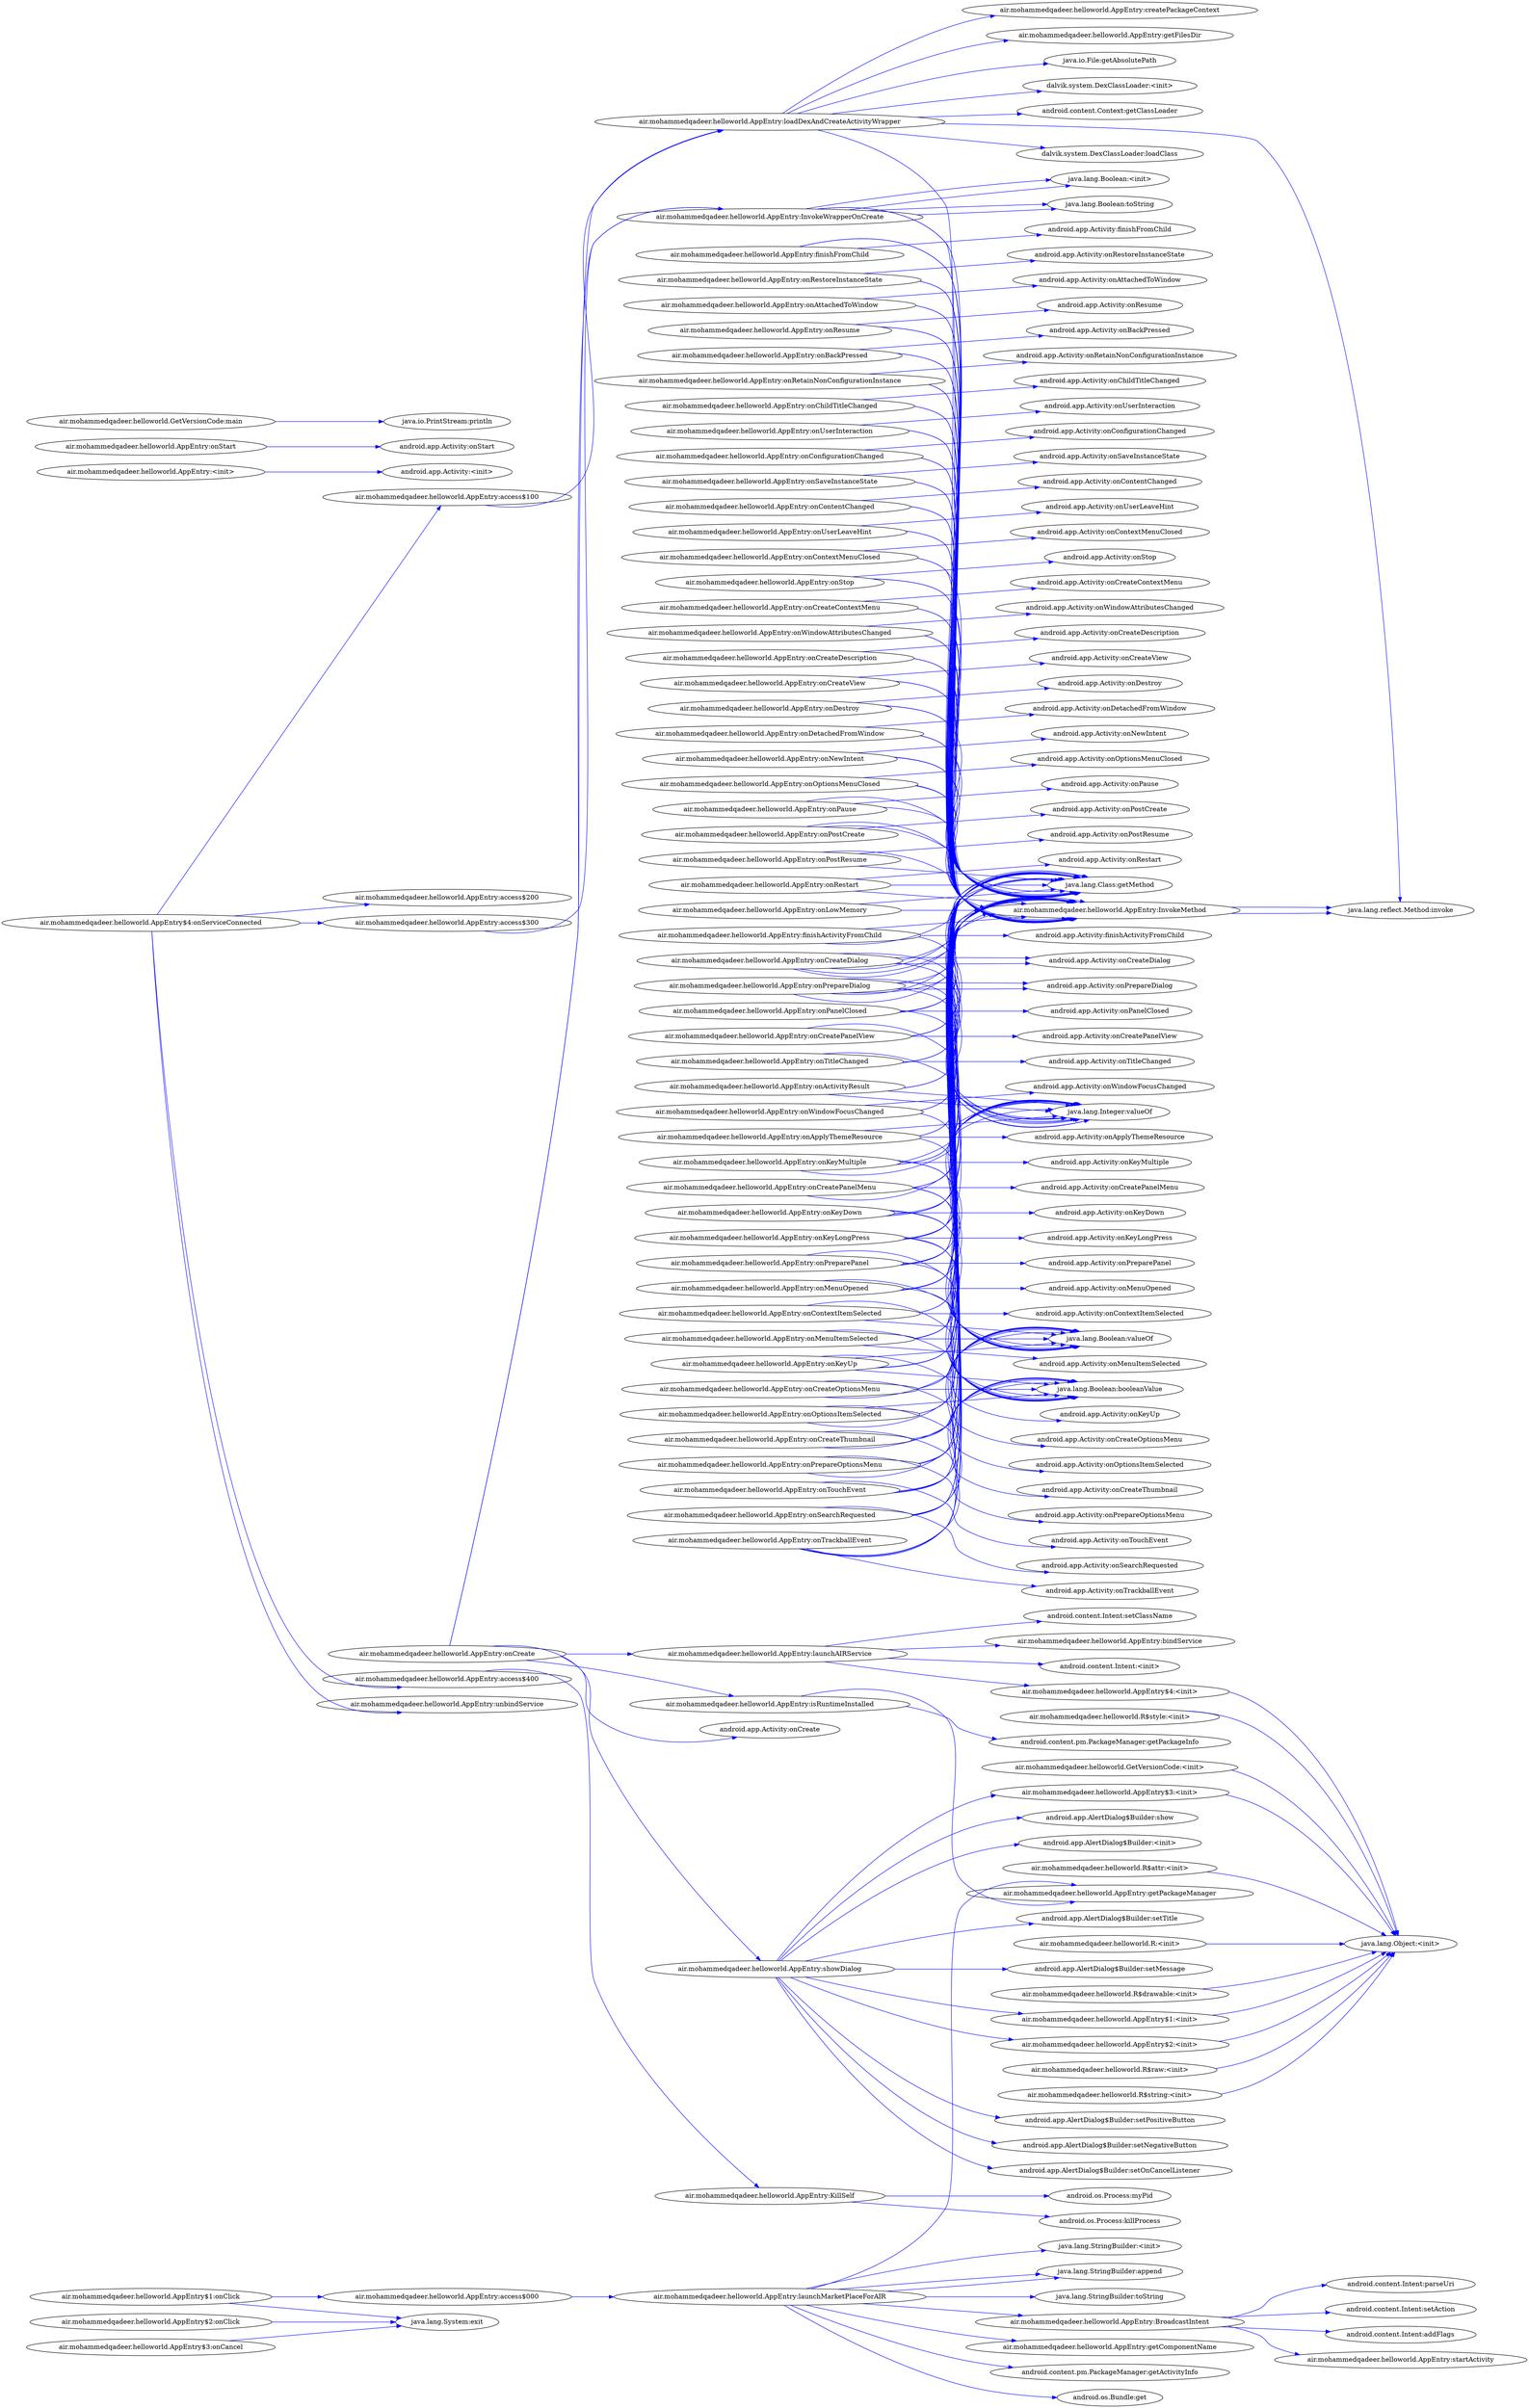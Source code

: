 digraph G {
edge [color=blue];rankdir=LR;
<air.mohammedqadeer.helloworld.AppEntry$1:<init>> -> <java.lang.Object:<init>>; 
<air.mohammedqadeer.helloworld.AppEntry$1:onClick> -> <air.mohammedqadeer.helloworld.AppEntry:access$000>; 
<air.mohammedqadeer.helloworld.AppEntry$1:onClick> -> <java.lang.System:exit>; 
<air.mohammedqadeer.helloworld.AppEntry$2:<init>> -> <java.lang.Object:<init>>; 
<air.mohammedqadeer.helloworld.AppEntry$2:onClick> -> <java.lang.System:exit>; 
<air.mohammedqadeer.helloworld.AppEntry$3:<init>> -> <java.lang.Object:<init>>; 
<air.mohammedqadeer.helloworld.AppEntry$3:onCancel> -> <java.lang.System:exit>; 
<air.mohammedqadeer.helloworld.AppEntry$4:<init>> -> <java.lang.Object:<init>>; 
<air.mohammedqadeer.helloworld.AppEntry$4:onServiceConnected> -> <air.mohammedqadeer.helloworld.AppEntry:unbindService>; 
<air.mohammedqadeer.helloworld.AppEntry$4:onServiceConnected> -> <air.mohammedqadeer.helloworld.AppEntry:access$100>; 
<air.mohammedqadeer.helloworld.AppEntry$4:onServiceConnected> -> <air.mohammedqadeer.helloworld.AppEntry:access$200>; 
<air.mohammedqadeer.helloworld.AppEntry$4:onServiceConnected> -> <air.mohammedqadeer.helloworld.AppEntry:access$300>; 
<air.mohammedqadeer.helloworld.AppEntry$4:onServiceConnected> -> <air.mohammedqadeer.helloworld.AppEntry:access$400>; 
<air.mohammedqadeer.helloworld.AppEntry:<init>> -> <android.app.Activity:<init>>; 
<air.mohammedqadeer.helloworld.AppEntry:InvokeMethod> -> <java.lang.reflect.Method:invoke>; 
<air.mohammedqadeer.helloworld.AppEntry:InvokeMethod> -> <java.lang.reflect.Method:invoke>; 
<air.mohammedqadeer.helloworld.AppEntry:InvokeWrapperOnCreate> -> <java.lang.Class:getMethod>; 
<air.mohammedqadeer.helloworld.AppEntry:InvokeWrapperOnCreate> -> <java.lang.Boolean:<init>>; 
<air.mohammedqadeer.helloworld.AppEntry:InvokeWrapperOnCreate> -> <java.lang.Boolean:<init>>; 
<air.mohammedqadeer.helloworld.AppEntry:InvokeWrapperOnCreate> -> <java.lang.Boolean:toString>; 
<air.mohammedqadeer.helloworld.AppEntry:InvokeWrapperOnCreate> -> <java.lang.Boolean:toString>; 
<air.mohammedqadeer.helloworld.AppEntry:InvokeWrapperOnCreate> -> <air.mohammedqadeer.helloworld.AppEntry:InvokeMethod>; 
<air.mohammedqadeer.helloworld.AppEntry:KillSelf> -> <android.os.Process:myPid>; 
<air.mohammedqadeer.helloworld.AppEntry:KillSelf> -> <android.os.Process:killProcess>; 
<air.mohammedqadeer.helloworld.AppEntry:access$000> -> <air.mohammedqadeer.helloworld.AppEntry:launchMarketPlaceForAIR>; 
<air.mohammedqadeer.helloworld.AppEntry:access$100> -> <air.mohammedqadeer.helloworld.AppEntry:loadDexAndCreateActivityWrapper>; 
<air.mohammedqadeer.helloworld.AppEntry:access$300> -> <air.mohammedqadeer.helloworld.AppEntry:InvokeWrapperOnCreate>; 
<air.mohammedqadeer.helloworld.AppEntry:access$400> -> <air.mohammedqadeer.helloworld.AppEntry:KillSelf>; 
<air.mohammedqadeer.helloworld.AppEntry:launchAIRService> -> <android.content.Intent:<init>>; 
<air.mohammedqadeer.helloworld.AppEntry:launchAIRService> -> <android.content.Intent:setClassName>; 
<air.mohammedqadeer.helloworld.AppEntry:launchAIRService> -> <air.mohammedqadeer.helloworld.AppEntry$4:<init>>; 
<air.mohammedqadeer.helloworld.AppEntry:launchAIRService> -> <air.mohammedqadeer.helloworld.AppEntry:bindService>; 
<air.mohammedqadeer.helloworld.AppEntry:launchMarketPlaceForAIR> -> <air.mohammedqadeer.helloworld.AppEntry:getPackageManager>; 
<air.mohammedqadeer.helloworld.AppEntry:launchMarketPlaceForAIR> -> <air.mohammedqadeer.helloworld.AppEntry:getComponentName>; 
<air.mohammedqadeer.helloworld.AppEntry:launchMarketPlaceForAIR> -> <android.content.pm.PackageManager:getActivityInfo>; 
<air.mohammedqadeer.helloworld.AppEntry:launchMarketPlaceForAIR> -> <android.os.Bundle:get>; 
<air.mohammedqadeer.helloworld.AppEntry:launchMarketPlaceForAIR> -> <java.lang.StringBuilder:<init>>; 
<air.mohammedqadeer.helloworld.AppEntry:launchMarketPlaceForAIR> -> <java.lang.StringBuilder:append>; 
<air.mohammedqadeer.helloworld.AppEntry:launchMarketPlaceForAIR> -> <java.lang.StringBuilder:append>; 
<air.mohammedqadeer.helloworld.AppEntry:launchMarketPlaceForAIR> -> <java.lang.StringBuilder:toString>; 
<air.mohammedqadeer.helloworld.AppEntry:launchMarketPlaceForAIR> -> <air.mohammedqadeer.helloworld.AppEntry:BroadcastIntent>; 
<air.mohammedqadeer.helloworld.AppEntry:loadDexAndCreateActivityWrapper> -> <air.mohammedqadeer.helloworld.AppEntry:createPackageContext>; 
<air.mohammedqadeer.helloworld.AppEntry:loadDexAndCreateActivityWrapper> -> <air.mohammedqadeer.helloworld.AppEntry:getFilesDir>; 
<air.mohammedqadeer.helloworld.AppEntry:loadDexAndCreateActivityWrapper> -> <java.io.File:getAbsolutePath>; 
<air.mohammedqadeer.helloworld.AppEntry:loadDexAndCreateActivityWrapper> -> <android.content.Context:getClassLoader>; 
<air.mohammedqadeer.helloworld.AppEntry:loadDexAndCreateActivityWrapper> -> <dalvik.system.DexClassLoader:<init>>; 
<air.mohammedqadeer.helloworld.AppEntry:loadDexAndCreateActivityWrapper> -> <dalvik.system.DexClassLoader:loadClass>; 
<air.mohammedqadeer.helloworld.AppEntry:loadDexAndCreateActivityWrapper> -> <java.lang.Class:getMethod>; 
<air.mohammedqadeer.helloworld.AppEntry:loadDexAndCreateActivityWrapper> -> <java.lang.reflect.Method:invoke>; 
<air.mohammedqadeer.helloworld.AppEntry:BroadcastIntent> -> <android.content.Intent:parseUri>; 
<air.mohammedqadeer.helloworld.AppEntry:BroadcastIntent> -> <android.content.Intent:setAction>; 
<air.mohammedqadeer.helloworld.AppEntry:BroadcastIntent> -> <android.content.Intent:addFlags>; 
<air.mohammedqadeer.helloworld.AppEntry:BroadcastIntent> -> <air.mohammedqadeer.helloworld.AppEntry:startActivity>; 
<air.mohammedqadeer.helloworld.AppEntry:finishActivityFromChild> -> <android.app.Activity:finishActivityFromChild>; 
<air.mohammedqadeer.helloworld.AppEntry:finishActivityFromChild> -> <java.lang.Class:getMethod>; 
<air.mohammedqadeer.helloworld.AppEntry:finishActivityFromChild> -> <java.lang.Integer:valueOf>; 
<air.mohammedqadeer.helloworld.AppEntry:finishActivityFromChild> -> <air.mohammedqadeer.helloworld.AppEntry:InvokeMethod>; 
<air.mohammedqadeer.helloworld.AppEntry:finishFromChild> -> <android.app.Activity:finishFromChild>; 
<air.mohammedqadeer.helloworld.AppEntry:finishFromChild> -> <java.lang.Class:getMethod>; 
<air.mohammedqadeer.helloworld.AppEntry:finishFromChild> -> <air.mohammedqadeer.helloworld.AppEntry:InvokeMethod>; 
<air.mohammedqadeer.helloworld.AppEntry:isRuntimeInstalled> -> <air.mohammedqadeer.helloworld.AppEntry:getPackageManager>; 
<air.mohammedqadeer.helloworld.AppEntry:isRuntimeInstalled> -> <android.content.pm.PackageManager:getPackageInfo>; 
<air.mohammedqadeer.helloworld.AppEntry:onActivityResult> -> <java.lang.Class:getMethod>; 
<air.mohammedqadeer.helloworld.AppEntry:onActivityResult> -> <java.lang.Integer:valueOf>; 
<air.mohammedqadeer.helloworld.AppEntry:onActivityResult> -> <java.lang.Integer:valueOf>; 
<air.mohammedqadeer.helloworld.AppEntry:onActivityResult> -> <air.mohammedqadeer.helloworld.AppEntry:InvokeMethod>; 
<air.mohammedqadeer.helloworld.AppEntry:onApplyThemeResource> -> <android.app.Activity:onApplyThemeResource>; 
<air.mohammedqadeer.helloworld.AppEntry:onApplyThemeResource> -> <java.lang.Class:getMethod>; 
<air.mohammedqadeer.helloworld.AppEntry:onApplyThemeResource> -> <java.lang.Integer:valueOf>; 
<air.mohammedqadeer.helloworld.AppEntry:onApplyThemeResource> -> <java.lang.Boolean:valueOf>; 
<air.mohammedqadeer.helloworld.AppEntry:onApplyThemeResource> -> <air.mohammedqadeer.helloworld.AppEntry:InvokeMethod>; 
<air.mohammedqadeer.helloworld.AppEntry:onAttachedToWindow> -> <android.app.Activity:onAttachedToWindow>; 
<air.mohammedqadeer.helloworld.AppEntry:onAttachedToWindow> -> <java.lang.Class:getMethod>; 
<air.mohammedqadeer.helloworld.AppEntry:onAttachedToWindow> -> <air.mohammedqadeer.helloworld.AppEntry:InvokeMethod>; 
<air.mohammedqadeer.helloworld.AppEntry:onBackPressed> -> <android.app.Activity:onBackPressed>; 
<air.mohammedqadeer.helloworld.AppEntry:onBackPressed> -> <java.lang.Class:getMethod>; 
<air.mohammedqadeer.helloworld.AppEntry:onBackPressed> -> <air.mohammedqadeer.helloworld.AppEntry:InvokeMethod>; 
<air.mohammedqadeer.helloworld.AppEntry:onChildTitleChanged> -> <android.app.Activity:onChildTitleChanged>; 
<air.mohammedqadeer.helloworld.AppEntry:onChildTitleChanged> -> <java.lang.Class:getMethod>; 
<air.mohammedqadeer.helloworld.AppEntry:onChildTitleChanged> -> <air.mohammedqadeer.helloworld.AppEntry:InvokeMethod>; 
<air.mohammedqadeer.helloworld.AppEntry:onConfigurationChanged> -> <android.app.Activity:onConfigurationChanged>; 
<air.mohammedqadeer.helloworld.AppEntry:onConfigurationChanged> -> <java.lang.Class:getMethod>; 
<air.mohammedqadeer.helloworld.AppEntry:onConfigurationChanged> -> <air.mohammedqadeer.helloworld.AppEntry:InvokeMethod>; 
<air.mohammedqadeer.helloworld.AppEntry:onContentChanged> -> <android.app.Activity:onContentChanged>; 
<air.mohammedqadeer.helloworld.AppEntry:onContentChanged> -> <java.lang.Class:getMethod>; 
<air.mohammedqadeer.helloworld.AppEntry:onContentChanged> -> <air.mohammedqadeer.helloworld.AppEntry:InvokeMethod>; 
<air.mohammedqadeer.helloworld.AppEntry:onContextItemSelected> -> <android.app.Activity:onContextItemSelected>; 
<air.mohammedqadeer.helloworld.AppEntry:onContextItemSelected> -> <java.lang.Class:getMethod>; 
<air.mohammedqadeer.helloworld.AppEntry:onContextItemSelected> -> <java.lang.Boolean:valueOf>; 
<air.mohammedqadeer.helloworld.AppEntry:onContextItemSelected> -> <air.mohammedqadeer.helloworld.AppEntry:InvokeMethod>; 
<air.mohammedqadeer.helloworld.AppEntry:onContextItemSelected> -> <java.lang.Boolean:booleanValue>; 
<air.mohammedqadeer.helloworld.AppEntry:onContextMenuClosed> -> <android.app.Activity:onContextMenuClosed>; 
<air.mohammedqadeer.helloworld.AppEntry:onContextMenuClosed> -> <java.lang.Class:getMethod>; 
<air.mohammedqadeer.helloworld.AppEntry:onContextMenuClosed> -> <air.mohammedqadeer.helloworld.AppEntry:InvokeMethod>; 
<air.mohammedqadeer.helloworld.AppEntry:onCreate> -> <android.app.Activity:onCreate>; 
<air.mohammedqadeer.helloworld.AppEntry:onCreate> -> <air.mohammedqadeer.helloworld.AppEntry:isRuntimeInstalled>; 
<air.mohammedqadeer.helloworld.AppEntry:onCreate> -> <air.mohammedqadeer.helloworld.AppEntry:showDialog>; 
<air.mohammedqadeer.helloworld.AppEntry:onCreate> -> <air.mohammedqadeer.helloworld.AppEntry:loadDexAndCreateActivityWrapper>; 
<air.mohammedqadeer.helloworld.AppEntry:onCreate> -> <air.mohammedqadeer.helloworld.AppEntry:launchAIRService>; 
<air.mohammedqadeer.helloworld.AppEntry:onCreate> -> <air.mohammedqadeer.helloworld.AppEntry:InvokeWrapperOnCreate>; 
<air.mohammedqadeer.helloworld.AppEntry:onCreateContextMenu> -> <android.app.Activity:onCreateContextMenu>; 
<air.mohammedqadeer.helloworld.AppEntry:onCreateContextMenu> -> <java.lang.Class:getMethod>; 
<air.mohammedqadeer.helloworld.AppEntry:onCreateContextMenu> -> <air.mohammedqadeer.helloworld.AppEntry:InvokeMethod>; 
<air.mohammedqadeer.helloworld.AppEntry:onCreateDescription> -> <android.app.Activity:onCreateDescription>; 
<air.mohammedqadeer.helloworld.AppEntry:onCreateDescription> -> <java.lang.Class:getMethod>; 
<air.mohammedqadeer.helloworld.AppEntry:onCreateDescription> -> <air.mohammedqadeer.helloworld.AppEntry:InvokeMethod>; 
<air.mohammedqadeer.helloworld.AppEntry:onCreateDialog> -> <android.app.Activity:onCreateDialog>; 
<air.mohammedqadeer.helloworld.AppEntry:onCreateDialog> -> <java.lang.Class:getMethod>; 
<air.mohammedqadeer.helloworld.AppEntry:onCreateDialog> -> <java.lang.Integer:valueOf>; 
<air.mohammedqadeer.helloworld.AppEntry:onCreateDialog> -> <air.mohammedqadeer.helloworld.AppEntry:InvokeMethod>; 
<air.mohammedqadeer.helloworld.AppEntry:onCreateDialog> -> <android.app.Activity:onCreateDialog>; 
<air.mohammedqadeer.helloworld.AppEntry:onCreateDialog> -> <java.lang.Class:getMethod>; 
<air.mohammedqadeer.helloworld.AppEntry:onCreateDialog> -> <java.lang.Integer:valueOf>; 
<air.mohammedqadeer.helloworld.AppEntry:onCreateDialog> -> <air.mohammedqadeer.helloworld.AppEntry:InvokeMethod>; 
<air.mohammedqadeer.helloworld.AppEntry:onCreateOptionsMenu> -> <android.app.Activity:onCreateOptionsMenu>; 
<air.mohammedqadeer.helloworld.AppEntry:onCreateOptionsMenu> -> <java.lang.Class:getMethod>; 
<air.mohammedqadeer.helloworld.AppEntry:onCreateOptionsMenu> -> <java.lang.Boolean:valueOf>; 
<air.mohammedqadeer.helloworld.AppEntry:onCreateOptionsMenu> -> <air.mohammedqadeer.helloworld.AppEntry:InvokeMethod>; 
<air.mohammedqadeer.helloworld.AppEntry:onCreateOptionsMenu> -> <java.lang.Boolean:booleanValue>; 
<air.mohammedqadeer.helloworld.AppEntry:onCreatePanelMenu> -> <android.app.Activity:onCreatePanelMenu>; 
<air.mohammedqadeer.helloworld.AppEntry:onCreatePanelMenu> -> <java.lang.Class:getMethod>; 
<air.mohammedqadeer.helloworld.AppEntry:onCreatePanelMenu> -> <java.lang.Integer:valueOf>; 
<air.mohammedqadeer.helloworld.AppEntry:onCreatePanelMenu> -> <java.lang.Boolean:valueOf>; 
<air.mohammedqadeer.helloworld.AppEntry:onCreatePanelMenu> -> <air.mohammedqadeer.helloworld.AppEntry:InvokeMethod>; 
<air.mohammedqadeer.helloworld.AppEntry:onCreatePanelMenu> -> <java.lang.Boolean:booleanValue>; 
<air.mohammedqadeer.helloworld.AppEntry:onCreatePanelView> -> <android.app.Activity:onCreatePanelView>; 
<air.mohammedqadeer.helloworld.AppEntry:onCreatePanelView> -> <java.lang.Class:getMethod>; 
<air.mohammedqadeer.helloworld.AppEntry:onCreatePanelView> -> <java.lang.Integer:valueOf>; 
<air.mohammedqadeer.helloworld.AppEntry:onCreatePanelView> -> <air.mohammedqadeer.helloworld.AppEntry:InvokeMethod>; 
<air.mohammedqadeer.helloworld.AppEntry:onCreateThumbnail> -> <android.app.Activity:onCreateThumbnail>; 
<air.mohammedqadeer.helloworld.AppEntry:onCreateThumbnail> -> <java.lang.Class:getMethod>; 
<air.mohammedqadeer.helloworld.AppEntry:onCreateThumbnail> -> <java.lang.Boolean:valueOf>; 
<air.mohammedqadeer.helloworld.AppEntry:onCreateThumbnail> -> <air.mohammedqadeer.helloworld.AppEntry:InvokeMethod>; 
<air.mohammedqadeer.helloworld.AppEntry:onCreateThumbnail> -> <java.lang.Boolean:booleanValue>; 
<air.mohammedqadeer.helloworld.AppEntry:onCreateView> -> <android.app.Activity:onCreateView>; 
<air.mohammedqadeer.helloworld.AppEntry:onCreateView> -> <java.lang.Class:getMethod>; 
<air.mohammedqadeer.helloworld.AppEntry:onCreateView> -> <air.mohammedqadeer.helloworld.AppEntry:InvokeMethod>; 
<air.mohammedqadeer.helloworld.AppEntry:onDestroy> -> <android.app.Activity:onDestroy>; 
<air.mohammedqadeer.helloworld.AppEntry:onDestroy> -> <java.lang.Class:getMethod>; 
<air.mohammedqadeer.helloworld.AppEntry:onDestroy> -> <air.mohammedqadeer.helloworld.AppEntry:InvokeMethod>; 
<air.mohammedqadeer.helloworld.AppEntry:onDetachedFromWindow> -> <android.app.Activity:onDetachedFromWindow>; 
<air.mohammedqadeer.helloworld.AppEntry:onDetachedFromWindow> -> <java.lang.Class:getMethod>; 
<air.mohammedqadeer.helloworld.AppEntry:onDetachedFromWindow> -> <air.mohammedqadeer.helloworld.AppEntry:InvokeMethod>; 
<air.mohammedqadeer.helloworld.AppEntry:onKeyDown> -> <android.app.Activity:onKeyDown>; 
<air.mohammedqadeer.helloworld.AppEntry:onKeyDown> -> <java.lang.Class:getMethod>; 
<air.mohammedqadeer.helloworld.AppEntry:onKeyDown> -> <java.lang.Integer:valueOf>; 
<air.mohammedqadeer.helloworld.AppEntry:onKeyDown> -> <java.lang.Boolean:valueOf>; 
<air.mohammedqadeer.helloworld.AppEntry:onKeyDown> -> <air.mohammedqadeer.helloworld.AppEntry:InvokeMethod>; 
<air.mohammedqadeer.helloworld.AppEntry:onKeyDown> -> <java.lang.Boolean:booleanValue>; 
<air.mohammedqadeer.helloworld.AppEntry:onKeyLongPress> -> <android.app.Activity:onKeyLongPress>; 
<air.mohammedqadeer.helloworld.AppEntry:onKeyLongPress> -> <java.lang.Class:getMethod>; 
<air.mohammedqadeer.helloworld.AppEntry:onKeyLongPress> -> <java.lang.Integer:valueOf>; 
<air.mohammedqadeer.helloworld.AppEntry:onKeyLongPress> -> <java.lang.Boolean:valueOf>; 
<air.mohammedqadeer.helloworld.AppEntry:onKeyLongPress> -> <air.mohammedqadeer.helloworld.AppEntry:InvokeMethod>; 
<air.mohammedqadeer.helloworld.AppEntry:onKeyLongPress> -> <java.lang.Boolean:booleanValue>; 
<air.mohammedqadeer.helloworld.AppEntry:onKeyMultiple> -> <android.app.Activity:onKeyMultiple>; 
<air.mohammedqadeer.helloworld.AppEntry:onKeyMultiple> -> <java.lang.Class:getMethod>; 
<air.mohammedqadeer.helloworld.AppEntry:onKeyMultiple> -> <java.lang.Integer:valueOf>; 
<air.mohammedqadeer.helloworld.AppEntry:onKeyMultiple> -> <java.lang.Integer:valueOf>; 
<air.mohammedqadeer.helloworld.AppEntry:onKeyMultiple> -> <java.lang.Boolean:valueOf>; 
<air.mohammedqadeer.helloworld.AppEntry:onKeyMultiple> -> <air.mohammedqadeer.helloworld.AppEntry:InvokeMethod>; 
<air.mohammedqadeer.helloworld.AppEntry:onKeyMultiple> -> <java.lang.Boolean:booleanValue>; 
<air.mohammedqadeer.helloworld.AppEntry:onKeyUp> -> <android.app.Activity:onKeyUp>; 
<air.mohammedqadeer.helloworld.AppEntry:onKeyUp> -> <java.lang.Class:getMethod>; 
<air.mohammedqadeer.helloworld.AppEntry:onKeyUp> -> <java.lang.Integer:valueOf>; 
<air.mohammedqadeer.helloworld.AppEntry:onKeyUp> -> <java.lang.Boolean:valueOf>; 
<air.mohammedqadeer.helloworld.AppEntry:onKeyUp> -> <air.mohammedqadeer.helloworld.AppEntry:InvokeMethod>; 
<air.mohammedqadeer.helloworld.AppEntry:onKeyUp> -> <java.lang.Boolean:booleanValue>; 
<air.mohammedqadeer.helloworld.AppEntry:onLowMemory> -> <java.lang.Class:getMethod>; 
<air.mohammedqadeer.helloworld.AppEntry:onLowMemory> -> <air.mohammedqadeer.helloworld.AppEntry:InvokeMethod>; 
<air.mohammedqadeer.helloworld.AppEntry:onMenuItemSelected> -> <android.app.Activity:onMenuItemSelected>; 
<air.mohammedqadeer.helloworld.AppEntry:onMenuItemSelected> -> <java.lang.Class:getMethod>; 
<air.mohammedqadeer.helloworld.AppEntry:onMenuItemSelected> -> <java.lang.Integer:valueOf>; 
<air.mohammedqadeer.helloworld.AppEntry:onMenuItemSelected> -> <java.lang.Boolean:valueOf>; 
<air.mohammedqadeer.helloworld.AppEntry:onMenuItemSelected> -> <air.mohammedqadeer.helloworld.AppEntry:InvokeMethod>; 
<air.mohammedqadeer.helloworld.AppEntry:onMenuItemSelected> -> <java.lang.Boolean:booleanValue>; 
<air.mohammedqadeer.helloworld.AppEntry:onMenuOpened> -> <android.app.Activity:onMenuOpened>; 
<air.mohammedqadeer.helloworld.AppEntry:onMenuOpened> -> <java.lang.Class:getMethod>; 
<air.mohammedqadeer.helloworld.AppEntry:onMenuOpened> -> <java.lang.Integer:valueOf>; 
<air.mohammedqadeer.helloworld.AppEntry:onMenuOpened> -> <java.lang.Boolean:valueOf>; 
<air.mohammedqadeer.helloworld.AppEntry:onMenuOpened> -> <air.mohammedqadeer.helloworld.AppEntry:InvokeMethod>; 
<air.mohammedqadeer.helloworld.AppEntry:onMenuOpened> -> <java.lang.Boolean:booleanValue>; 
<air.mohammedqadeer.helloworld.AppEntry:onNewIntent> -> <android.app.Activity:onNewIntent>; 
<air.mohammedqadeer.helloworld.AppEntry:onNewIntent> -> <java.lang.Class:getMethod>; 
<air.mohammedqadeer.helloworld.AppEntry:onNewIntent> -> <air.mohammedqadeer.helloworld.AppEntry:InvokeMethod>; 
<air.mohammedqadeer.helloworld.AppEntry:onOptionsItemSelected> -> <android.app.Activity:onOptionsItemSelected>; 
<air.mohammedqadeer.helloworld.AppEntry:onOptionsItemSelected> -> <java.lang.Class:getMethod>; 
<air.mohammedqadeer.helloworld.AppEntry:onOptionsItemSelected> -> <java.lang.Boolean:valueOf>; 
<air.mohammedqadeer.helloworld.AppEntry:onOptionsItemSelected> -> <air.mohammedqadeer.helloworld.AppEntry:InvokeMethod>; 
<air.mohammedqadeer.helloworld.AppEntry:onOptionsItemSelected> -> <java.lang.Boolean:booleanValue>; 
<air.mohammedqadeer.helloworld.AppEntry:onOptionsMenuClosed> -> <android.app.Activity:onOptionsMenuClosed>; 
<air.mohammedqadeer.helloworld.AppEntry:onOptionsMenuClosed> -> <java.lang.Class:getMethod>; 
<air.mohammedqadeer.helloworld.AppEntry:onOptionsMenuClosed> -> <air.mohammedqadeer.helloworld.AppEntry:InvokeMethod>; 
<air.mohammedqadeer.helloworld.AppEntry:onPanelClosed> -> <android.app.Activity:onPanelClosed>; 
<air.mohammedqadeer.helloworld.AppEntry:onPanelClosed> -> <java.lang.Class:getMethod>; 
<air.mohammedqadeer.helloworld.AppEntry:onPanelClosed> -> <java.lang.Integer:valueOf>; 
<air.mohammedqadeer.helloworld.AppEntry:onPanelClosed> -> <air.mohammedqadeer.helloworld.AppEntry:InvokeMethod>; 
<air.mohammedqadeer.helloworld.AppEntry:onPause> -> <android.app.Activity:onPause>; 
<air.mohammedqadeer.helloworld.AppEntry:onPause> -> <java.lang.Class:getMethod>; 
<air.mohammedqadeer.helloworld.AppEntry:onPause> -> <air.mohammedqadeer.helloworld.AppEntry:InvokeMethod>; 
<air.mohammedqadeer.helloworld.AppEntry:onPostCreate> -> <android.app.Activity:onPostCreate>; 
<air.mohammedqadeer.helloworld.AppEntry:onPostCreate> -> <java.lang.Class:getMethod>; 
<air.mohammedqadeer.helloworld.AppEntry:onPostCreate> -> <air.mohammedqadeer.helloworld.AppEntry:InvokeMethod>; 
<air.mohammedqadeer.helloworld.AppEntry:onPostResume> -> <android.app.Activity:onPostResume>; 
<air.mohammedqadeer.helloworld.AppEntry:onPostResume> -> <java.lang.Class:getMethod>; 
<air.mohammedqadeer.helloworld.AppEntry:onPostResume> -> <air.mohammedqadeer.helloworld.AppEntry:InvokeMethod>; 
<air.mohammedqadeer.helloworld.AppEntry:onPrepareDialog> -> <android.app.Activity:onPrepareDialog>; 
<air.mohammedqadeer.helloworld.AppEntry:onPrepareDialog> -> <java.lang.Class:getMethod>; 
<air.mohammedqadeer.helloworld.AppEntry:onPrepareDialog> -> <java.lang.Integer:valueOf>; 
<air.mohammedqadeer.helloworld.AppEntry:onPrepareDialog> -> <air.mohammedqadeer.helloworld.AppEntry:InvokeMethod>; 
<air.mohammedqadeer.helloworld.AppEntry:onPrepareDialog> -> <android.app.Activity:onPrepareDialog>; 
<air.mohammedqadeer.helloworld.AppEntry:onPrepareDialog> -> <java.lang.Class:getMethod>; 
<air.mohammedqadeer.helloworld.AppEntry:onPrepareDialog> -> <java.lang.Integer:valueOf>; 
<air.mohammedqadeer.helloworld.AppEntry:onPrepareDialog> -> <air.mohammedqadeer.helloworld.AppEntry:InvokeMethod>; 
<air.mohammedqadeer.helloworld.AppEntry:onPrepareOptionsMenu> -> <android.app.Activity:onPrepareOptionsMenu>; 
<air.mohammedqadeer.helloworld.AppEntry:onPrepareOptionsMenu> -> <java.lang.Class:getMethod>; 
<air.mohammedqadeer.helloworld.AppEntry:onPrepareOptionsMenu> -> <java.lang.Boolean:valueOf>; 
<air.mohammedqadeer.helloworld.AppEntry:onPrepareOptionsMenu> -> <air.mohammedqadeer.helloworld.AppEntry:InvokeMethod>; 
<air.mohammedqadeer.helloworld.AppEntry:onPrepareOptionsMenu> -> <java.lang.Boolean:booleanValue>; 
<air.mohammedqadeer.helloworld.AppEntry:onPreparePanel> -> <android.app.Activity:onPreparePanel>; 
<air.mohammedqadeer.helloworld.AppEntry:onPreparePanel> -> <java.lang.Class:getMethod>; 
<air.mohammedqadeer.helloworld.AppEntry:onPreparePanel> -> <java.lang.Integer:valueOf>; 
<air.mohammedqadeer.helloworld.AppEntry:onPreparePanel> -> <java.lang.Boolean:valueOf>; 
<air.mohammedqadeer.helloworld.AppEntry:onPreparePanel> -> <air.mohammedqadeer.helloworld.AppEntry:InvokeMethod>; 
<air.mohammedqadeer.helloworld.AppEntry:onPreparePanel> -> <java.lang.Boolean:booleanValue>; 
<air.mohammedqadeer.helloworld.AppEntry:onRestart> -> <android.app.Activity:onRestart>; 
<air.mohammedqadeer.helloworld.AppEntry:onRestart> -> <java.lang.Class:getMethod>; 
<air.mohammedqadeer.helloworld.AppEntry:onRestart> -> <air.mohammedqadeer.helloworld.AppEntry:InvokeMethod>; 
<air.mohammedqadeer.helloworld.AppEntry:onRestoreInstanceState> -> <android.app.Activity:onRestoreInstanceState>; 
<air.mohammedqadeer.helloworld.AppEntry:onRestoreInstanceState> -> <java.lang.Class:getMethod>; 
<air.mohammedqadeer.helloworld.AppEntry:onRestoreInstanceState> -> <air.mohammedqadeer.helloworld.AppEntry:InvokeMethod>; 
<air.mohammedqadeer.helloworld.AppEntry:onResume> -> <android.app.Activity:onResume>; 
<air.mohammedqadeer.helloworld.AppEntry:onResume> -> <java.lang.Class:getMethod>; 
<air.mohammedqadeer.helloworld.AppEntry:onResume> -> <air.mohammedqadeer.helloworld.AppEntry:InvokeMethod>; 
<air.mohammedqadeer.helloworld.AppEntry:onRetainNonConfigurationInstance> -> <android.app.Activity:onRetainNonConfigurationInstance>; 
<air.mohammedqadeer.helloworld.AppEntry:onRetainNonConfigurationInstance> -> <java.lang.Class:getMethod>; 
<air.mohammedqadeer.helloworld.AppEntry:onRetainNonConfigurationInstance> -> <air.mohammedqadeer.helloworld.AppEntry:InvokeMethod>; 
<air.mohammedqadeer.helloworld.AppEntry:onSaveInstanceState> -> <android.app.Activity:onSaveInstanceState>; 
<air.mohammedqadeer.helloworld.AppEntry:onSaveInstanceState> -> <java.lang.Class:getMethod>; 
<air.mohammedqadeer.helloworld.AppEntry:onSaveInstanceState> -> <air.mohammedqadeer.helloworld.AppEntry:InvokeMethod>; 
<air.mohammedqadeer.helloworld.AppEntry:onSearchRequested> -> <android.app.Activity:onSearchRequested>; 
<air.mohammedqadeer.helloworld.AppEntry:onSearchRequested> -> <java.lang.Class:getMethod>; 
<air.mohammedqadeer.helloworld.AppEntry:onSearchRequested> -> <java.lang.Boolean:valueOf>; 
<air.mohammedqadeer.helloworld.AppEntry:onSearchRequested> -> <air.mohammedqadeer.helloworld.AppEntry:InvokeMethod>; 
<air.mohammedqadeer.helloworld.AppEntry:onSearchRequested> -> <java.lang.Boolean:booleanValue>; 
<air.mohammedqadeer.helloworld.AppEntry:onStart> -> <android.app.Activity:onStart>; 
<air.mohammedqadeer.helloworld.AppEntry:onStop> -> <android.app.Activity:onStop>; 
<air.mohammedqadeer.helloworld.AppEntry:onStop> -> <java.lang.Class:getMethod>; 
<air.mohammedqadeer.helloworld.AppEntry:onStop> -> <air.mohammedqadeer.helloworld.AppEntry:InvokeMethod>; 
<air.mohammedqadeer.helloworld.AppEntry:onTitleChanged> -> <android.app.Activity:onTitleChanged>; 
<air.mohammedqadeer.helloworld.AppEntry:onTitleChanged> -> <java.lang.Class:getMethod>; 
<air.mohammedqadeer.helloworld.AppEntry:onTitleChanged> -> <java.lang.Integer:valueOf>; 
<air.mohammedqadeer.helloworld.AppEntry:onTitleChanged> -> <air.mohammedqadeer.helloworld.AppEntry:InvokeMethod>; 
<air.mohammedqadeer.helloworld.AppEntry:onTouchEvent> -> <android.app.Activity:onTouchEvent>; 
<air.mohammedqadeer.helloworld.AppEntry:onTouchEvent> -> <java.lang.Class:getMethod>; 
<air.mohammedqadeer.helloworld.AppEntry:onTouchEvent> -> <java.lang.Boolean:valueOf>; 
<air.mohammedqadeer.helloworld.AppEntry:onTouchEvent> -> <air.mohammedqadeer.helloworld.AppEntry:InvokeMethod>; 
<air.mohammedqadeer.helloworld.AppEntry:onTouchEvent> -> <java.lang.Boolean:booleanValue>; 
<air.mohammedqadeer.helloworld.AppEntry:onTrackballEvent> -> <android.app.Activity:onTrackballEvent>; 
<air.mohammedqadeer.helloworld.AppEntry:onTrackballEvent> -> <java.lang.Class:getMethod>; 
<air.mohammedqadeer.helloworld.AppEntry:onTrackballEvent> -> <java.lang.Boolean:valueOf>; 
<air.mohammedqadeer.helloworld.AppEntry:onTrackballEvent> -> <air.mohammedqadeer.helloworld.AppEntry:InvokeMethod>; 
<air.mohammedqadeer.helloworld.AppEntry:onTrackballEvent> -> <java.lang.Boolean:booleanValue>; 
<air.mohammedqadeer.helloworld.AppEntry:onUserInteraction> -> <android.app.Activity:onUserInteraction>; 
<air.mohammedqadeer.helloworld.AppEntry:onUserInteraction> -> <java.lang.Class:getMethod>; 
<air.mohammedqadeer.helloworld.AppEntry:onUserInteraction> -> <air.mohammedqadeer.helloworld.AppEntry:InvokeMethod>; 
<air.mohammedqadeer.helloworld.AppEntry:onUserLeaveHint> -> <android.app.Activity:onUserLeaveHint>; 
<air.mohammedqadeer.helloworld.AppEntry:onUserLeaveHint> -> <java.lang.Class:getMethod>; 
<air.mohammedqadeer.helloworld.AppEntry:onUserLeaveHint> -> <air.mohammedqadeer.helloworld.AppEntry:InvokeMethod>; 
<air.mohammedqadeer.helloworld.AppEntry:onWindowAttributesChanged> -> <android.app.Activity:onWindowAttributesChanged>; 
<air.mohammedqadeer.helloworld.AppEntry:onWindowAttributesChanged> -> <java.lang.Class:getMethod>; 
<air.mohammedqadeer.helloworld.AppEntry:onWindowAttributesChanged> -> <air.mohammedqadeer.helloworld.AppEntry:InvokeMethod>; 
<air.mohammedqadeer.helloworld.AppEntry:onWindowFocusChanged> -> <android.app.Activity:onWindowFocusChanged>; 
<air.mohammedqadeer.helloworld.AppEntry:onWindowFocusChanged> -> <java.lang.Class:getMethod>; 
<air.mohammedqadeer.helloworld.AppEntry:onWindowFocusChanged> -> <java.lang.Boolean:valueOf>; 
<air.mohammedqadeer.helloworld.AppEntry:onWindowFocusChanged> -> <air.mohammedqadeer.helloworld.AppEntry:InvokeMethod>; 
<air.mohammedqadeer.helloworld.AppEntry:showDialog> -> <android.app.AlertDialog$Builder:<init>>; 
<air.mohammedqadeer.helloworld.AppEntry:showDialog> -> <android.app.AlertDialog$Builder:setTitle>; 
<air.mohammedqadeer.helloworld.AppEntry:showDialog> -> <android.app.AlertDialog$Builder:setMessage>; 
<air.mohammedqadeer.helloworld.AppEntry:showDialog> -> <air.mohammedqadeer.helloworld.AppEntry$1:<init>>; 
<air.mohammedqadeer.helloworld.AppEntry:showDialog> -> <android.app.AlertDialog$Builder:setPositiveButton>; 
<air.mohammedqadeer.helloworld.AppEntry:showDialog> -> <air.mohammedqadeer.helloworld.AppEntry$2:<init>>; 
<air.mohammedqadeer.helloworld.AppEntry:showDialog> -> <android.app.AlertDialog$Builder:setNegativeButton>; 
<air.mohammedqadeer.helloworld.AppEntry:showDialog> -> <air.mohammedqadeer.helloworld.AppEntry$3:<init>>; 
<air.mohammedqadeer.helloworld.AppEntry:showDialog> -> <android.app.AlertDialog$Builder:setOnCancelListener>; 
<air.mohammedqadeer.helloworld.AppEntry:showDialog> -> <android.app.AlertDialog$Builder:show>; 
<air.mohammedqadeer.helloworld.GetVersionCode:<init>> -> <java.lang.Object:<init>>; 
<air.mohammedqadeer.helloworld.GetVersionCode:main> -> <java.io.PrintStream:println>; 
<air.mohammedqadeer.helloworld.R$attr:<init>> -> <java.lang.Object:<init>>; 
<air.mohammedqadeer.helloworld.R$drawable:<init>> -> <java.lang.Object:<init>>; 
<air.mohammedqadeer.helloworld.R$raw:<init>> -> <java.lang.Object:<init>>; 
<air.mohammedqadeer.helloworld.R$string:<init>> -> <java.lang.Object:<init>>; 
<air.mohammedqadeer.helloworld.R$style:<init>> -> <java.lang.Object:<init>>; 
<air.mohammedqadeer.helloworld.R:<init>> -> <java.lang.Object:<init>>; 
}

